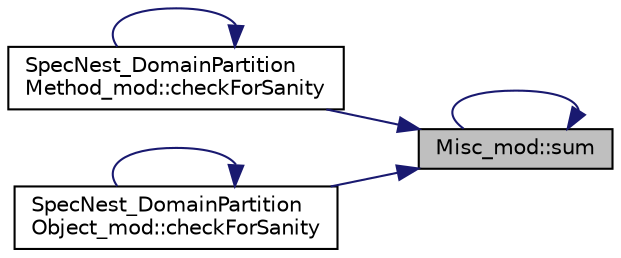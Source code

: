 digraph "Misc_mod::sum"
{
 // LATEX_PDF_SIZE
  edge [fontname="Helvetica",fontsize="10",labelfontname="Helvetica",labelfontsize="10"];
  node [fontname="Helvetica",fontsize="10",shape=record];
  rankdir="RL";
  Node1 [label="Misc_mod::sum",height=0.2,width=0.4,color="black", fillcolor="grey75", style="filled", fontcolor="black",tooltip="Return the sum of an input vector of logical values assuming .true. => 1 and .false...."];
  Node1 -> Node2 [dir="back",color="midnightblue",fontsize="10",style="solid",fontname="Helvetica"];
  Node2 [label="SpecNest_DomainPartition\lMethod_mod::checkForSanity",height=0.2,width=0.4,color="black", fillcolor="white", style="filled",URL="$namespaceSpecNest__DomainPartitionMethod__mod.html#aaf37b1c96d8f0176c8cd1ef9f7800d5f",tooltip=" "];
  Node2 -> Node2 [dir="back",color="midnightblue",fontsize="10",style="solid",fontname="Helvetica"];
  Node1 -> Node3 [dir="back",color="midnightblue",fontsize="10",style="solid",fontname="Helvetica"];
  Node3 [label="SpecNest_DomainPartition\lObject_mod::checkForSanity",height=0.2,width=0.4,color="black", fillcolor="white", style="filled",URL="$namespaceSpecNest__DomainPartitionObject__mod.html#a9001a374df5d7ad82adffa978d3aac44",tooltip=" "];
  Node3 -> Node3 [dir="back",color="midnightblue",fontsize="10",style="solid",fontname="Helvetica"];
  Node1 -> Node1 [dir="back",color="midnightblue",fontsize="10",style="solid",fontname="Helvetica"];
}
